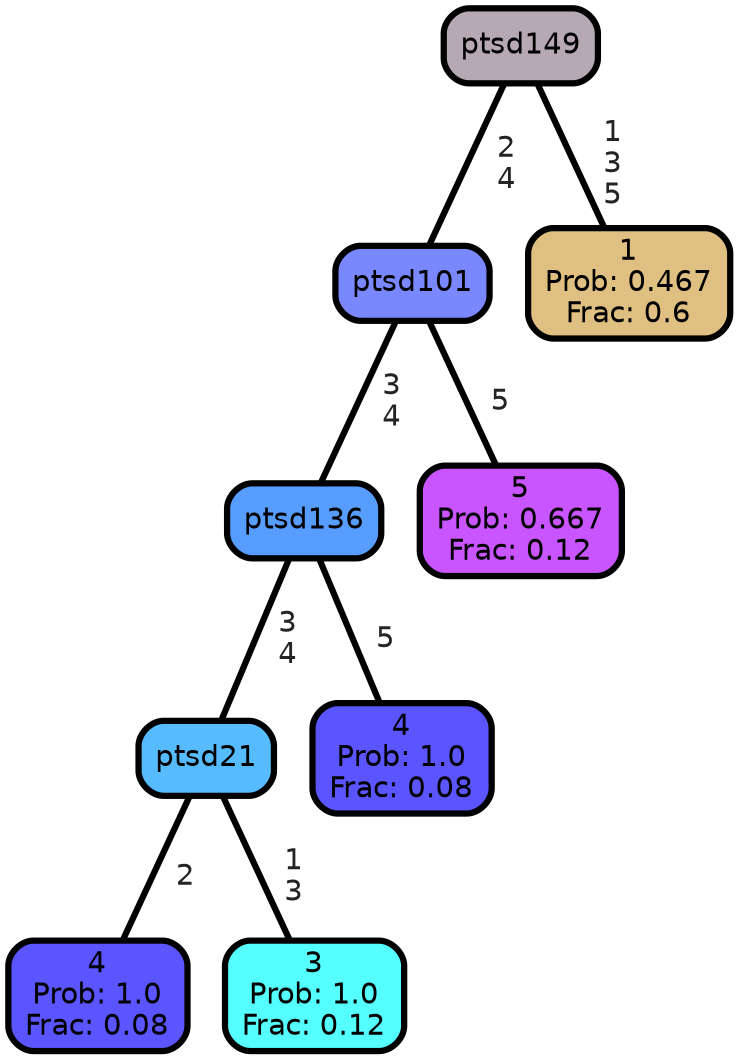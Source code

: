 graph Tree {
node [shape=box, style="filled, rounded",color="black",penwidth="3",fontcolor="black",                 fontname=helvetica] ;
graph [ranksep="0 equally", splines=straight,                 bgcolor=transparent, dpi=200] ;
edge [fontname=helvetica, fontweight=bold,fontcolor=grey14,color=black] ;
0 [label="4
Prob: 1.0
Frac: 0.08", fillcolor="#5a55ff"] ;
1 [label="ptsd21", fillcolor="#57bbff"] ;
2 [label="3
Prob: 1.0
Frac: 0.12", fillcolor="#55ffff"] ;
3 [label="ptsd136", fillcolor="#579dff"] ;
4 [label="4
Prob: 1.0
Frac: 0.08", fillcolor="#5a55ff"] ;
5 [label="ptsd101", fillcolor="#7988ff"] ;
6 [label="5
Prob: 0.667
Frac: 0.12", fillcolor="#c855ff"] ;
7 [label="ptsd149", fillcolor="#b7a9b4"] ;
8 [label="1
Prob: 0.467
Frac: 0.6", fillcolor="#e0c082"] ;
1 -- 0 [label=" 2",penwidth=3] ;
1 -- 2 [label=" 1\n 3",penwidth=3] ;
3 -- 1 [label=" 3\n 4",penwidth=3] ;
3 -- 4 [label=" 5",penwidth=3] ;
5 -- 3 [label=" 3\n 4",penwidth=3] ;
5 -- 6 [label=" 5",penwidth=3] ;
7 -- 5 [label=" 2\n 4",penwidth=3] ;
7 -- 8 [label=" 1\n 3\n 5",penwidth=3] ;
{rank = same;}}